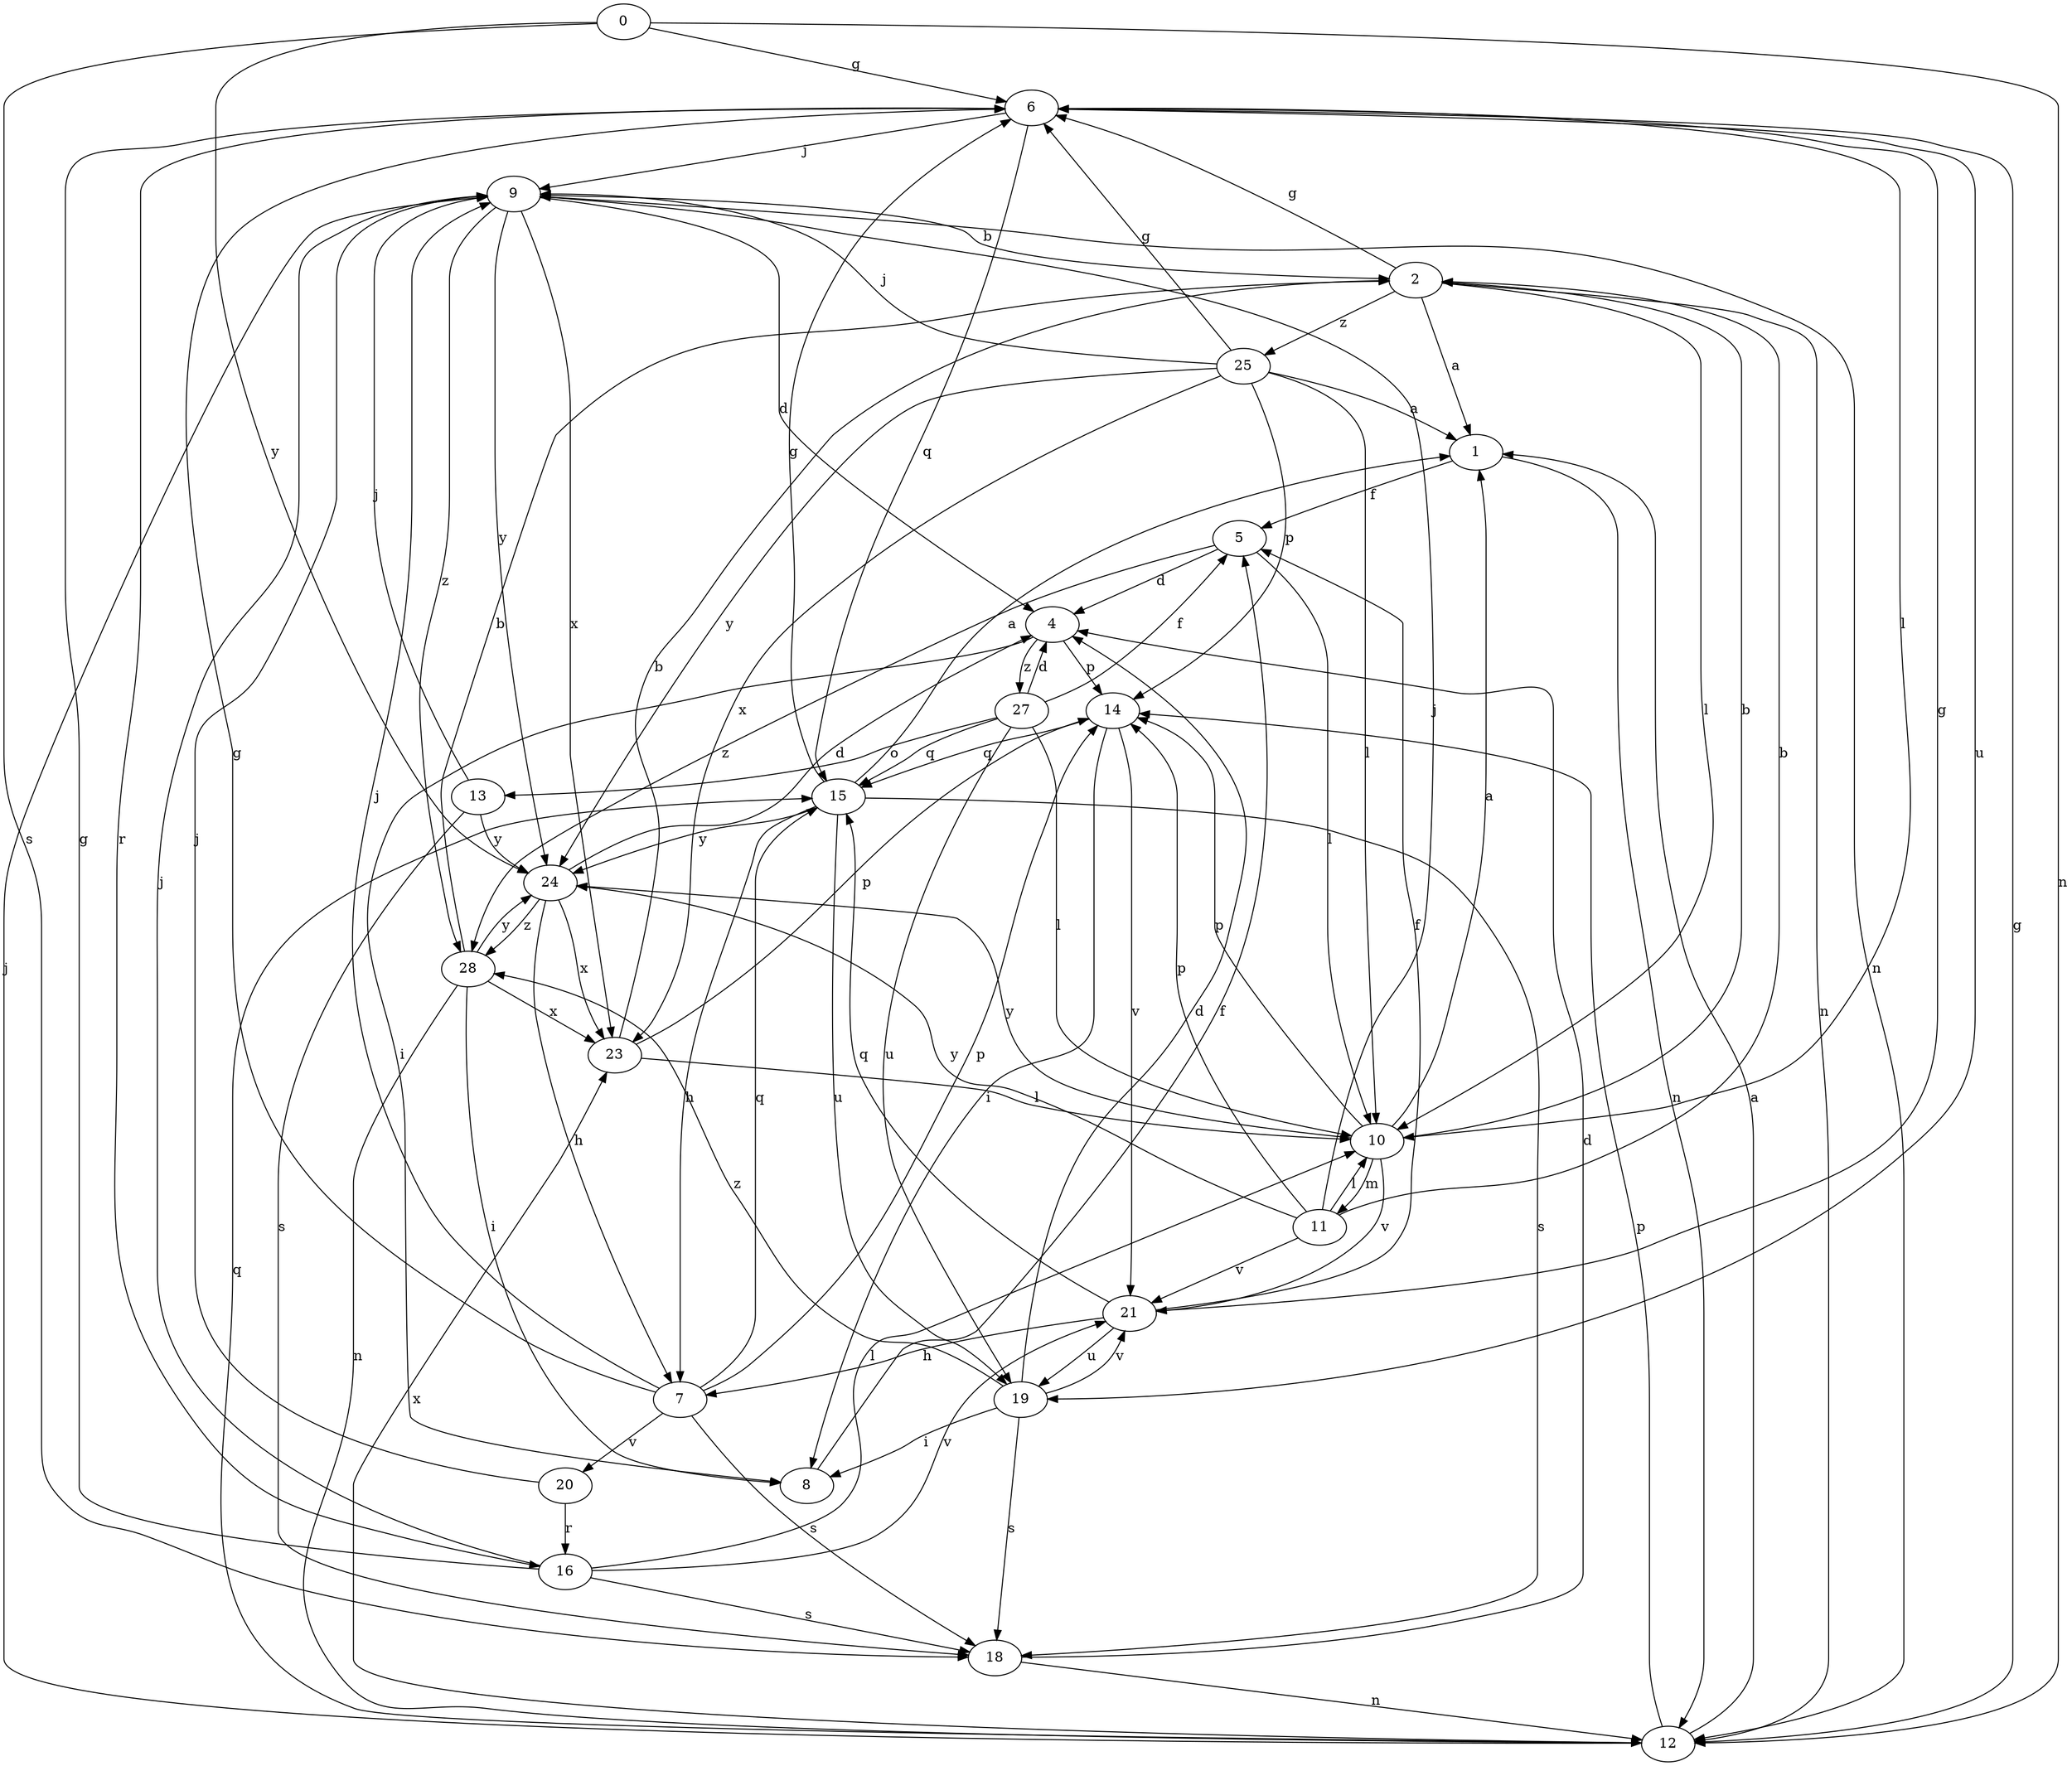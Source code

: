strict digraph  {
0;
1;
2;
4;
5;
6;
7;
8;
9;
10;
11;
12;
13;
14;
15;
16;
18;
19;
20;
21;
23;
24;
25;
27;
28;
0 -> 6  [label=g];
0 -> 12  [label=n];
0 -> 18  [label=s];
0 -> 24  [label=y];
1 -> 5  [label=f];
1 -> 12  [label=n];
2 -> 1  [label=a];
2 -> 6  [label=g];
2 -> 10  [label=l];
2 -> 12  [label=n];
2 -> 25  [label=z];
4 -> 8  [label=i];
4 -> 14  [label=p];
4 -> 27  [label=z];
5 -> 4  [label=d];
5 -> 10  [label=l];
5 -> 28  [label=z];
6 -> 9  [label=j];
6 -> 10  [label=l];
6 -> 15  [label=q];
6 -> 16  [label=r];
6 -> 19  [label=u];
7 -> 6  [label=g];
7 -> 9  [label=j];
7 -> 14  [label=p];
7 -> 15  [label=q];
7 -> 18  [label=s];
7 -> 20  [label=v];
8 -> 5  [label=f];
9 -> 2  [label=b];
9 -> 4  [label=d];
9 -> 12  [label=n];
9 -> 23  [label=x];
9 -> 24  [label=y];
9 -> 28  [label=z];
10 -> 1  [label=a];
10 -> 2  [label=b];
10 -> 11  [label=m];
10 -> 14  [label=p];
10 -> 21  [label=v];
10 -> 24  [label=y];
11 -> 2  [label=b];
11 -> 9  [label=j];
11 -> 10  [label=l];
11 -> 14  [label=p];
11 -> 21  [label=v];
11 -> 24  [label=y];
12 -> 1  [label=a];
12 -> 6  [label=g];
12 -> 9  [label=j];
12 -> 14  [label=p];
12 -> 15  [label=q];
12 -> 23  [label=x];
13 -> 9  [label=j];
13 -> 18  [label=s];
13 -> 24  [label=y];
14 -> 8  [label=i];
14 -> 15  [label=q];
14 -> 21  [label=v];
15 -> 1  [label=a];
15 -> 6  [label=g];
15 -> 7  [label=h];
15 -> 18  [label=s];
15 -> 19  [label=u];
15 -> 24  [label=y];
16 -> 6  [label=g];
16 -> 9  [label=j];
16 -> 10  [label=l];
16 -> 18  [label=s];
16 -> 21  [label=v];
18 -> 4  [label=d];
18 -> 12  [label=n];
19 -> 4  [label=d];
19 -> 8  [label=i];
19 -> 18  [label=s];
19 -> 21  [label=v];
19 -> 28  [label=z];
20 -> 9  [label=j];
20 -> 16  [label=r];
21 -> 5  [label=f];
21 -> 6  [label=g];
21 -> 7  [label=h];
21 -> 15  [label=q];
21 -> 19  [label=u];
23 -> 2  [label=b];
23 -> 10  [label=l];
23 -> 14  [label=p];
24 -> 4  [label=d];
24 -> 7  [label=h];
24 -> 23  [label=x];
24 -> 28  [label=z];
25 -> 1  [label=a];
25 -> 6  [label=g];
25 -> 9  [label=j];
25 -> 10  [label=l];
25 -> 14  [label=p];
25 -> 23  [label=x];
25 -> 24  [label=y];
27 -> 4  [label=d];
27 -> 5  [label=f];
27 -> 10  [label=l];
27 -> 13  [label=o];
27 -> 15  [label=q];
27 -> 19  [label=u];
28 -> 2  [label=b];
28 -> 8  [label=i];
28 -> 12  [label=n];
28 -> 23  [label=x];
28 -> 24  [label=y];
}
